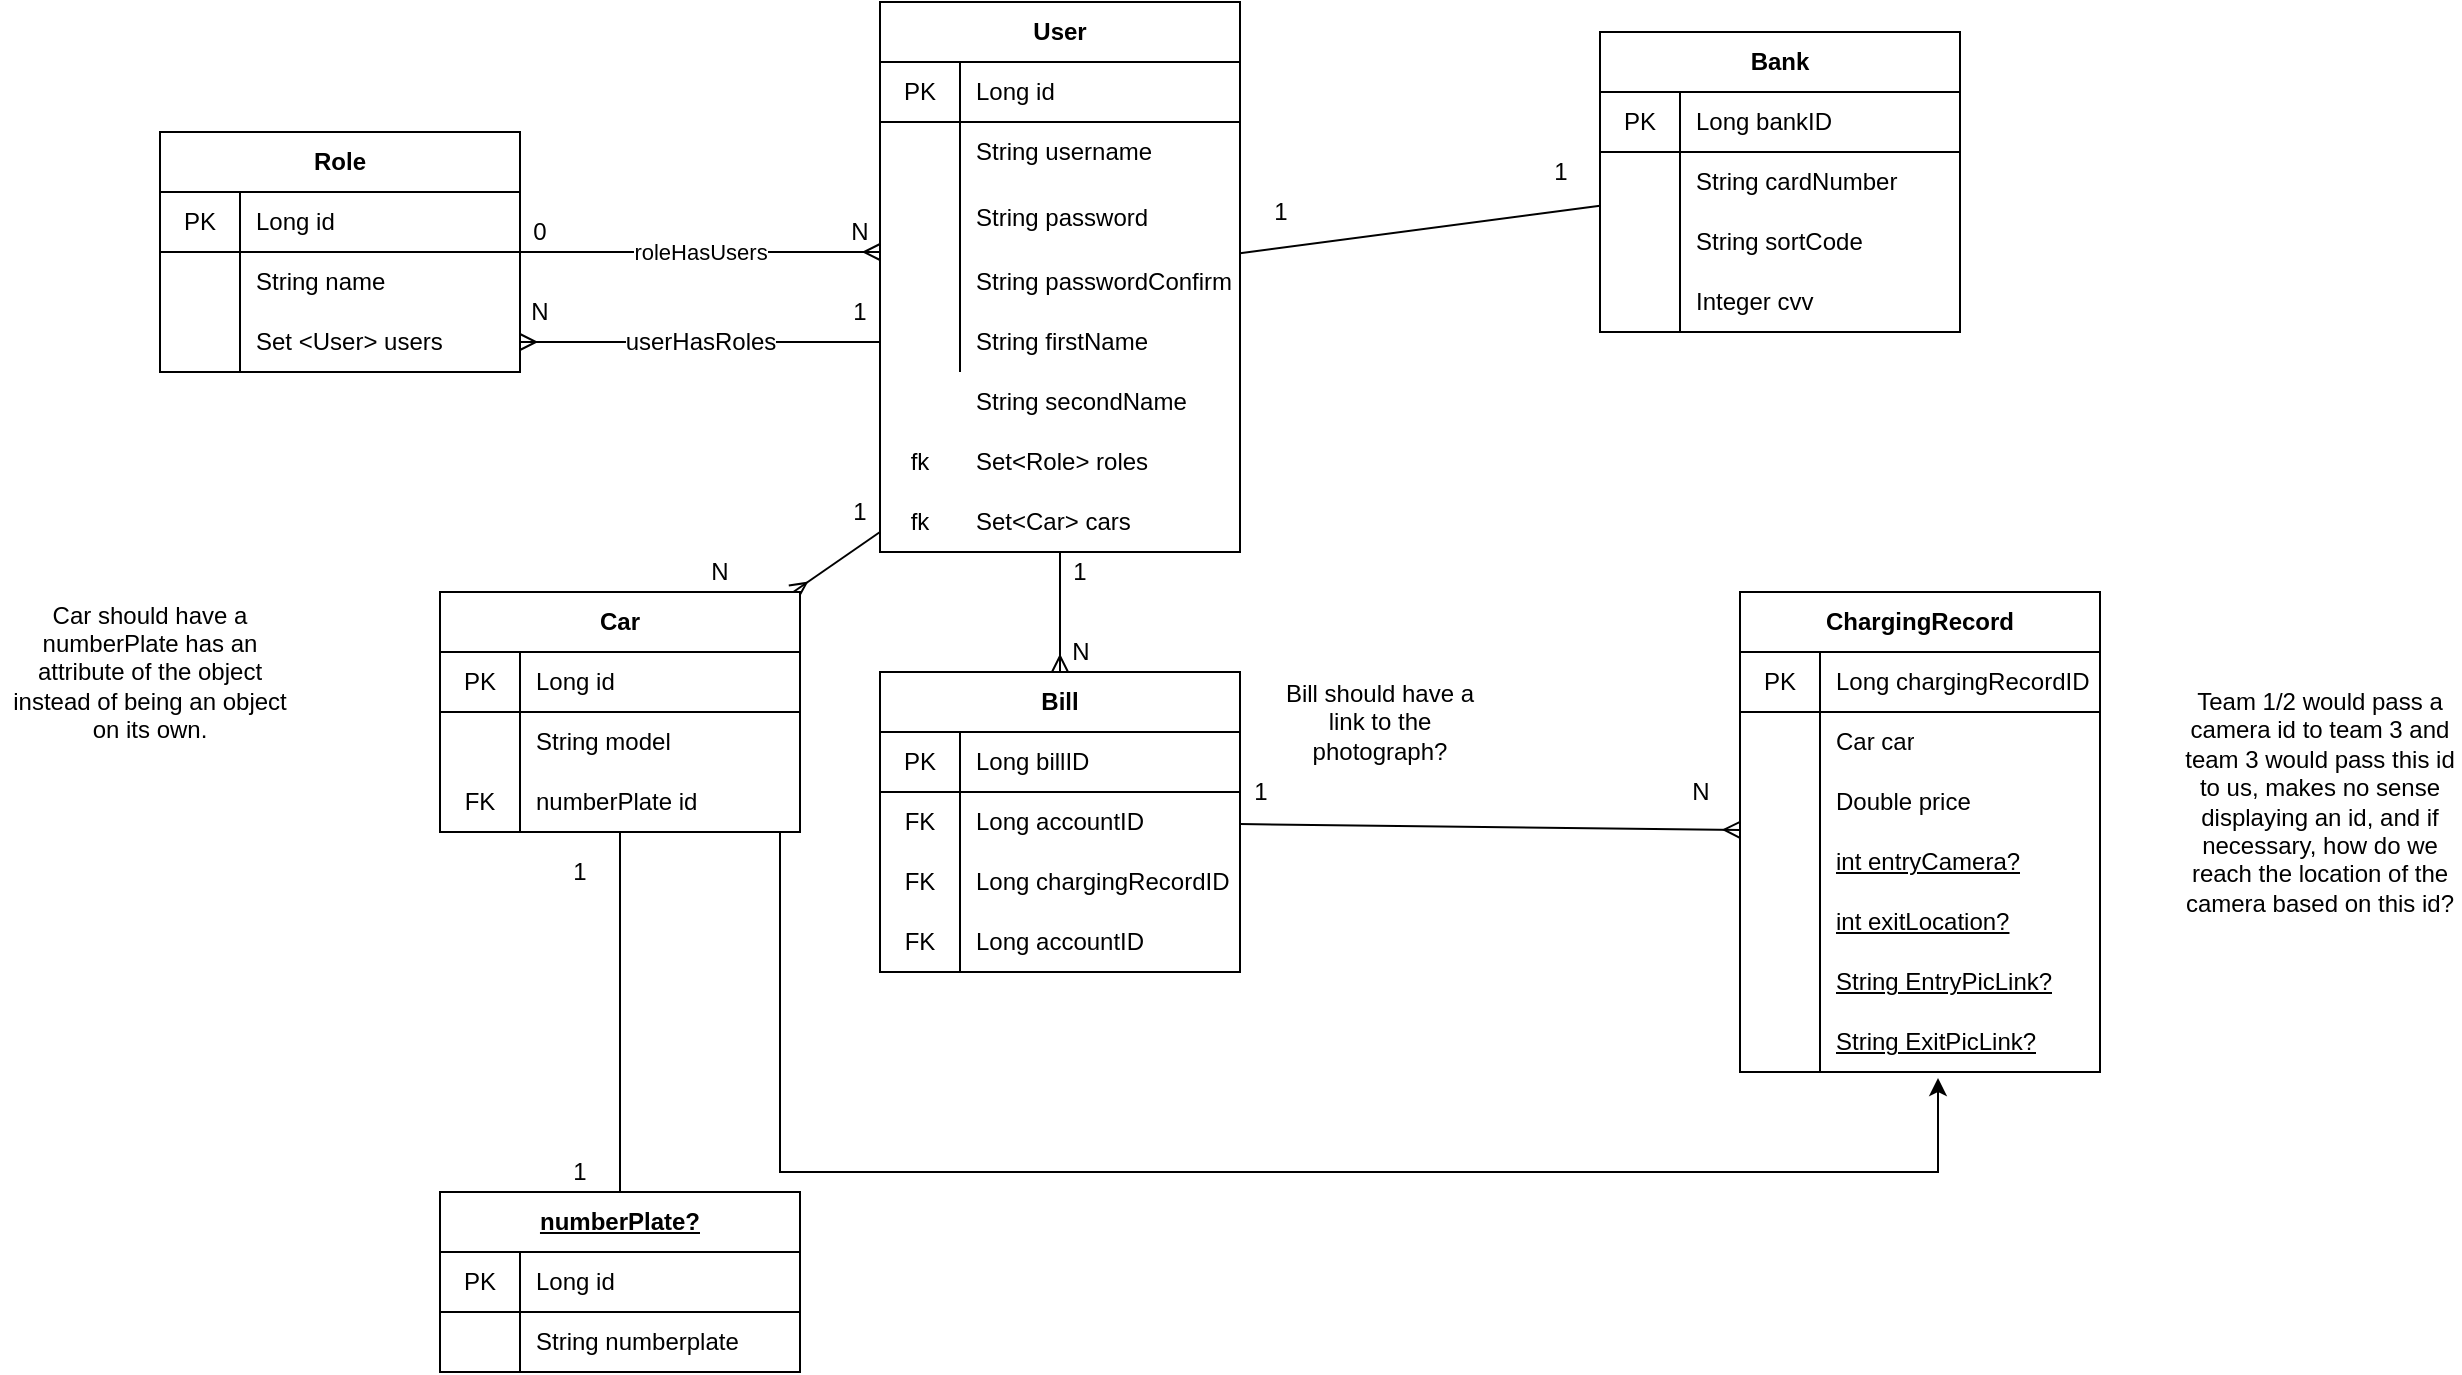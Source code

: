 <mxfile version="13.9.6" type="device"><diagram name="Page-1" id="9f46799a-70d6-7492-0946-bef42562c5a5"><mxGraphModel dx="2762" dy="794" grid="1" gridSize="10" guides="1" tooltips="1" connect="1" arrows="1" fold="1" page="1" pageScale="1" pageWidth="1100" pageHeight="850" background="#ffffff" math="0" shadow="0"><root><mxCell id="0"/><mxCell id="1" parent="0"/><mxCell id="W1NpXFlyGG9XeFbNxhvx-20" value="Bank" style="shape=table;html=1;whiteSpace=wrap;startSize=30;container=1;collapsible=0;childLayout=tableLayout;fixedRows=1;rowLines=0;fontStyle=1;align=center;" parent="1" vertex="1"><mxGeometry x="620" y="250" width="180" height="150" as="geometry"/></mxCell><mxCell id="W1NpXFlyGG9XeFbNxhvx-21" value="" style="shape=partialRectangle;html=1;whiteSpace=wrap;collapsible=0;dropTarget=0;pointerEvents=0;fillColor=none;top=0;left=0;bottom=1;right=0;points=[[0,0.5],[1,0.5]];portConstraint=eastwest;" parent="W1NpXFlyGG9XeFbNxhvx-20" vertex="1"><mxGeometry y="30" width="180" height="30" as="geometry"/></mxCell><mxCell id="W1NpXFlyGG9XeFbNxhvx-22" value="PK" style="shape=partialRectangle;html=1;whiteSpace=wrap;connectable=0;fillColor=none;top=0;left=0;bottom=0;right=0;overflow=hidden;" parent="W1NpXFlyGG9XeFbNxhvx-21" vertex="1"><mxGeometry width="40" height="30" as="geometry"/></mxCell><mxCell id="W1NpXFlyGG9XeFbNxhvx-23" value="Long bankID" style="shape=partialRectangle;html=1;whiteSpace=wrap;connectable=0;fillColor=none;top=0;left=0;bottom=0;right=0;align=left;spacingLeft=6;overflow=hidden;" parent="W1NpXFlyGG9XeFbNxhvx-21" vertex="1"><mxGeometry x="40" width="140" height="30" as="geometry"/></mxCell><mxCell id="W1NpXFlyGG9XeFbNxhvx-24" value="" style="shape=partialRectangle;html=1;whiteSpace=wrap;collapsible=0;dropTarget=0;pointerEvents=0;fillColor=none;top=0;left=0;bottom=0;right=0;points=[[0,0.5],[1,0.5]];portConstraint=eastwest;" parent="W1NpXFlyGG9XeFbNxhvx-20" vertex="1"><mxGeometry y="60" width="180" height="30" as="geometry"/></mxCell><mxCell id="W1NpXFlyGG9XeFbNxhvx-25" value="" style="shape=partialRectangle;html=1;whiteSpace=wrap;connectable=0;fillColor=none;top=0;left=0;bottom=0;right=0;overflow=hidden;" parent="W1NpXFlyGG9XeFbNxhvx-24" vertex="1"><mxGeometry width="40" height="30" as="geometry"/></mxCell><mxCell id="W1NpXFlyGG9XeFbNxhvx-26" value="String cardNumber" style="shape=partialRectangle;html=1;whiteSpace=wrap;connectable=0;fillColor=none;top=0;left=0;bottom=0;right=0;align=left;spacingLeft=6;overflow=hidden;" parent="W1NpXFlyGG9XeFbNxhvx-24" vertex="1"><mxGeometry x="40" width="140" height="30" as="geometry"/></mxCell><mxCell id="W1NpXFlyGG9XeFbNxhvx-27" value="" style="shape=partialRectangle;html=1;whiteSpace=wrap;collapsible=0;dropTarget=0;pointerEvents=0;fillColor=none;top=0;left=0;bottom=0;right=0;points=[[0,0.5],[1,0.5]];portConstraint=eastwest;" parent="W1NpXFlyGG9XeFbNxhvx-20" vertex="1"><mxGeometry y="90" width="180" height="30" as="geometry"/></mxCell><mxCell id="W1NpXFlyGG9XeFbNxhvx-28" value="" style="shape=partialRectangle;html=1;whiteSpace=wrap;connectable=0;fillColor=none;top=0;left=0;bottom=0;right=0;overflow=hidden;" parent="W1NpXFlyGG9XeFbNxhvx-27" vertex="1"><mxGeometry width="40" height="30" as="geometry"/></mxCell><mxCell id="W1NpXFlyGG9XeFbNxhvx-29" value="String sortCode" style="shape=partialRectangle;html=1;whiteSpace=wrap;connectable=0;fillColor=none;top=0;left=0;bottom=0;right=0;align=left;spacingLeft=6;overflow=hidden;" parent="W1NpXFlyGG9XeFbNxhvx-27" vertex="1"><mxGeometry x="40" width="140" height="30" as="geometry"/></mxCell><mxCell id="W1NpXFlyGG9XeFbNxhvx-30" value="" style="shape=partialRectangle;html=1;whiteSpace=wrap;collapsible=0;dropTarget=0;pointerEvents=0;fillColor=none;top=0;left=0;bottom=0;right=0;points=[[0,0.5],[1,0.5]];portConstraint=eastwest;" parent="W1NpXFlyGG9XeFbNxhvx-20" vertex="1"><mxGeometry y="120" width="180" height="30" as="geometry"/></mxCell><mxCell id="W1NpXFlyGG9XeFbNxhvx-31" value="" style="shape=partialRectangle;html=1;whiteSpace=wrap;connectable=0;fillColor=none;top=0;left=0;bottom=0;right=0;overflow=hidden;" parent="W1NpXFlyGG9XeFbNxhvx-30" vertex="1"><mxGeometry width="40" height="30" as="geometry"/></mxCell><mxCell id="W1NpXFlyGG9XeFbNxhvx-32" value="Integer cvv" style="shape=partialRectangle;html=1;whiteSpace=wrap;connectable=0;fillColor=none;top=0;left=0;bottom=0;right=0;align=left;spacingLeft=6;overflow=hidden;" parent="W1NpXFlyGG9XeFbNxhvx-30" vertex="1"><mxGeometry x="40" width="140" height="30" as="geometry"/></mxCell><mxCell id="W1NpXFlyGG9XeFbNxhvx-1" value="User" style="shape=table;html=1;whiteSpace=wrap;startSize=30;container=1;collapsible=0;childLayout=tableLayout;fixedRows=1;rowLines=0;fontStyle=1;align=center;" parent="1" vertex="1"><mxGeometry x="260" y="235" width="180" height="275" as="geometry"/></mxCell><mxCell id="W1NpXFlyGG9XeFbNxhvx-2" value="" style="shape=partialRectangle;html=1;whiteSpace=wrap;collapsible=0;dropTarget=0;pointerEvents=0;fillColor=none;top=0;left=0;bottom=1;right=0;points=[[0,0.5],[1,0.5]];portConstraint=eastwest;" parent="W1NpXFlyGG9XeFbNxhvx-1" vertex="1"><mxGeometry y="30" width="180" height="30" as="geometry"/></mxCell><mxCell id="W1NpXFlyGG9XeFbNxhvx-3" value="PK" style="shape=partialRectangle;html=1;whiteSpace=wrap;connectable=0;fillColor=none;top=0;left=0;bottom=0;right=0;overflow=hidden;" parent="W1NpXFlyGG9XeFbNxhvx-2" vertex="1"><mxGeometry width="40" height="30" as="geometry"/></mxCell><mxCell id="W1NpXFlyGG9XeFbNxhvx-4" value="Long id" style="shape=partialRectangle;html=1;whiteSpace=wrap;connectable=0;fillColor=none;top=0;left=0;bottom=0;right=0;align=left;spacingLeft=6;overflow=hidden;" parent="W1NpXFlyGG9XeFbNxhvx-2" vertex="1"><mxGeometry x="40" width="140" height="30" as="geometry"/></mxCell><mxCell id="W1NpXFlyGG9XeFbNxhvx-5" value="" style="shape=partialRectangle;html=1;whiteSpace=wrap;collapsible=0;dropTarget=0;pointerEvents=0;fillColor=none;top=0;left=0;bottom=0;right=0;points=[[0,0.5],[1,0.5]];portConstraint=eastwest;" parent="W1NpXFlyGG9XeFbNxhvx-1" vertex="1"><mxGeometry y="60" width="180" height="30" as="geometry"/></mxCell><mxCell id="W1NpXFlyGG9XeFbNxhvx-6" value="" style="shape=partialRectangle;html=1;whiteSpace=wrap;connectable=0;fillColor=none;top=0;left=0;bottom=0;right=0;overflow=hidden;" parent="W1NpXFlyGG9XeFbNxhvx-5" vertex="1"><mxGeometry width="40" height="30" as="geometry"/></mxCell><mxCell id="W1NpXFlyGG9XeFbNxhvx-7" value="String username" style="shape=partialRectangle;html=1;whiteSpace=wrap;connectable=0;fillColor=none;top=0;left=0;bottom=0;right=0;align=left;spacingLeft=6;overflow=hidden;" parent="W1NpXFlyGG9XeFbNxhvx-5" vertex="1"><mxGeometry x="40" width="140" height="30" as="geometry"/></mxCell><mxCell id="W1NpXFlyGG9XeFbNxhvx-8" value="" style="shape=partialRectangle;html=1;whiteSpace=wrap;collapsible=0;dropTarget=0;pointerEvents=0;fillColor=none;top=0;left=0;bottom=0;right=0;points=[[0,0.5],[1,0.5]];portConstraint=eastwest;" parent="W1NpXFlyGG9XeFbNxhvx-1" vertex="1"><mxGeometry y="90" width="180" height="35" as="geometry"/></mxCell><mxCell id="W1NpXFlyGG9XeFbNxhvx-9" value="" style="shape=partialRectangle;html=1;whiteSpace=wrap;connectable=0;fillColor=none;top=0;left=0;bottom=0;right=0;overflow=hidden;" parent="W1NpXFlyGG9XeFbNxhvx-8" vertex="1"><mxGeometry width="40" height="35" as="geometry"/></mxCell><mxCell id="W1NpXFlyGG9XeFbNxhvx-10" value="String password" style="shape=partialRectangle;html=1;whiteSpace=wrap;connectable=0;fillColor=none;top=0;left=0;bottom=0;right=0;align=left;spacingLeft=6;overflow=hidden;" parent="W1NpXFlyGG9XeFbNxhvx-8" vertex="1"><mxGeometry x="40" width="140" height="35" as="geometry"/></mxCell><mxCell id="W1NpXFlyGG9XeFbNxhvx-14" value="" style="shape=partialRectangle;html=1;whiteSpace=wrap;collapsible=0;dropTarget=0;pointerEvents=0;fillColor=none;top=0;left=0;bottom=0;right=0;points=[[0,0.5],[1,0.5]];portConstraint=eastwest;" parent="W1NpXFlyGG9XeFbNxhvx-1" vertex="1"><mxGeometry y="125" width="180" height="30" as="geometry"/></mxCell><mxCell id="W1NpXFlyGG9XeFbNxhvx-15" value="" style="shape=partialRectangle;html=1;whiteSpace=wrap;connectable=0;fillColor=none;top=0;left=0;bottom=0;right=0;overflow=hidden;" parent="W1NpXFlyGG9XeFbNxhvx-14" vertex="1"><mxGeometry width="40" height="30" as="geometry"/></mxCell><mxCell id="W1NpXFlyGG9XeFbNxhvx-16" value="String passwordConfirm" style="shape=partialRectangle;html=1;whiteSpace=wrap;connectable=0;fillColor=none;top=0;left=0;bottom=0;right=0;align=left;spacingLeft=6;overflow=hidden;" parent="W1NpXFlyGG9XeFbNxhvx-14" vertex="1"><mxGeometry x="40" width="140" height="30" as="geometry"/></mxCell><mxCell id="W1NpXFlyGG9XeFbNxhvx-17" value="" style="shape=partialRectangle;html=1;whiteSpace=wrap;collapsible=0;dropTarget=0;pointerEvents=0;fillColor=none;top=0;left=0;bottom=0;right=0;points=[[0,0.5],[1,0.5]];portConstraint=eastwest;" parent="W1NpXFlyGG9XeFbNxhvx-1" vertex="1"><mxGeometry y="155" width="180" height="30" as="geometry"/></mxCell><mxCell id="W1NpXFlyGG9XeFbNxhvx-18" value="" style="shape=partialRectangle;html=1;whiteSpace=wrap;connectable=0;fillColor=none;top=0;left=0;bottom=0;right=0;overflow=hidden;" parent="W1NpXFlyGG9XeFbNxhvx-17" vertex="1"><mxGeometry width="40" height="30" as="geometry"/></mxCell><mxCell id="W1NpXFlyGG9XeFbNxhvx-19" value="String firstName" style="shape=partialRectangle;html=1;whiteSpace=wrap;connectable=0;fillColor=none;top=0;left=0;bottom=0;right=0;align=left;spacingLeft=6;overflow=hidden;" parent="W1NpXFlyGG9XeFbNxhvx-17" vertex="1"><mxGeometry x="40" width="140" height="30" as="geometry"/></mxCell><mxCell id="W1NpXFlyGG9XeFbNxhvx-40" value="1" style="text;html=1;align=center;verticalAlign=middle;resizable=0;points=[];autosize=1;" parent="1" vertex="1"><mxGeometry x="590" y="310" width="20" height="20" as="geometry"/></mxCell><mxCell id="W1NpXFlyGG9XeFbNxhvx-41" value="1" style="text;html=1;align=center;verticalAlign=middle;resizable=0;points=[];autosize=1;" parent="1" vertex="1"><mxGeometry x="450" y="330" width="20" height="20" as="geometry"/></mxCell><mxCell id="W1NpXFlyGG9XeFbNxhvx-42" value="Bill" style="shape=table;html=1;whiteSpace=wrap;startSize=30;container=1;collapsible=0;childLayout=tableLayout;fixedRows=1;rowLines=0;fontStyle=1;align=center;" parent="1" vertex="1"><mxGeometry x="260" y="570" width="180" height="150" as="geometry"/></mxCell><mxCell id="W1NpXFlyGG9XeFbNxhvx-43" value="" style="shape=partialRectangle;html=1;whiteSpace=wrap;collapsible=0;dropTarget=0;pointerEvents=0;fillColor=none;top=0;left=0;bottom=1;right=0;points=[[0,0.5],[1,0.5]];portConstraint=eastwest;" parent="W1NpXFlyGG9XeFbNxhvx-42" vertex="1"><mxGeometry y="30" width="180" height="30" as="geometry"/></mxCell><mxCell id="W1NpXFlyGG9XeFbNxhvx-44" value="PK" style="shape=partialRectangle;html=1;whiteSpace=wrap;connectable=0;fillColor=none;top=0;left=0;bottom=0;right=0;overflow=hidden;" parent="W1NpXFlyGG9XeFbNxhvx-43" vertex="1"><mxGeometry width="40" height="30" as="geometry"/></mxCell><mxCell id="W1NpXFlyGG9XeFbNxhvx-45" value="Long billID" style="shape=partialRectangle;html=1;whiteSpace=wrap;connectable=0;fillColor=none;top=0;left=0;bottom=0;right=0;align=left;spacingLeft=6;overflow=hidden;" parent="W1NpXFlyGG9XeFbNxhvx-43" vertex="1"><mxGeometry x="40" width="140" height="30" as="geometry"/></mxCell><mxCell id="W1NpXFlyGG9XeFbNxhvx-46" value="" style="shape=partialRectangle;html=1;whiteSpace=wrap;collapsible=0;dropTarget=0;pointerEvents=0;fillColor=none;top=0;left=0;bottom=0;right=0;points=[[0,0.5],[1,0.5]];portConstraint=eastwest;" parent="W1NpXFlyGG9XeFbNxhvx-42" vertex="1"><mxGeometry y="60" width="180" height="30" as="geometry"/></mxCell><mxCell id="W1NpXFlyGG9XeFbNxhvx-47" value="FK" style="shape=partialRectangle;html=1;whiteSpace=wrap;connectable=0;fillColor=none;top=0;left=0;bottom=0;right=0;overflow=hidden;" parent="W1NpXFlyGG9XeFbNxhvx-46" vertex="1"><mxGeometry width="40" height="30" as="geometry"/></mxCell><mxCell id="W1NpXFlyGG9XeFbNxhvx-48" value="Long accountID" style="shape=partialRectangle;html=1;whiteSpace=wrap;connectable=0;fillColor=none;top=0;left=0;bottom=0;right=0;align=left;spacingLeft=6;overflow=hidden;" parent="W1NpXFlyGG9XeFbNxhvx-46" vertex="1"><mxGeometry x="40" width="140" height="30" as="geometry"/></mxCell><mxCell id="W1NpXFlyGG9XeFbNxhvx-49" value="" style="shape=partialRectangle;html=1;whiteSpace=wrap;collapsible=0;dropTarget=0;pointerEvents=0;fillColor=none;top=0;left=0;bottom=0;right=0;points=[[0,0.5],[1,0.5]];portConstraint=eastwest;" parent="W1NpXFlyGG9XeFbNxhvx-42" vertex="1"><mxGeometry y="90" width="180" height="30" as="geometry"/></mxCell><mxCell id="W1NpXFlyGG9XeFbNxhvx-50" value="FK" style="shape=partialRectangle;html=1;whiteSpace=wrap;connectable=0;fillColor=none;top=0;left=0;bottom=0;right=0;overflow=hidden;" parent="W1NpXFlyGG9XeFbNxhvx-49" vertex="1"><mxGeometry width="40" height="30" as="geometry"/></mxCell><mxCell id="W1NpXFlyGG9XeFbNxhvx-51" value="Long chargingRecordID" style="shape=partialRectangle;html=1;whiteSpace=wrap;connectable=0;fillColor=none;top=0;left=0;bottom=0;right=0;align=left;spacingLeft=6;overflow=hidden;" parent="W1NpXFlyGG9XeFbNxhvx-49" vertex="1"><mxGeometry x="40" width="140" height="30" as="geometry"/></mxCell><mxCell id="ZaEyBdnU-GbfJ3aeeZCU-9" value="" style="shape=partialRectangle;html=1;whiteSpace=wrap;collapsible=0;dropTarget=0;pointerEvents=0;fillColor=none;top=0;left=0;bottom=0;right=0;points=[[0,0.5],[1,0.5]];portConstraint=eastwest;" vertex="1" parent="W1NpXFlyGG9XeFbNxhvx-42"><mxGeometry y="120" width="180" height="30" as="geometry"/></mxCell><mxCell id="ZaEyBdnU-GbfJ3aeeZCU-10" value="FK" style="shape=partialRectangle;html=1;whiteSpace=wrap;connectable=0;fillColor=none;top=0;left=0;bottom=0;right=0;overflow=hidden;" vertex="1" parent="ZaEyBdnU-GbfJ3aeeZCU-9"><mxGeometry width="40" height="30" as="geometry"/></mxCell><mxCell id="ZaEyBdnU-GbfJ3aeeZCU-11" value="Long accountID" style="shape=partialRectangle;html=1;whiteSpace=wrap;connectable=0;fillColor=none;top=0;left=0;bottom=0;right=0;align=left;spacingLeft=6;overflow=hidden;" vertex="1" parent="ZaEyBdnU-GbfJ3aeeZCU-9"><mxGeometry x="40" width="140" height="30" as="geometry"/></mxCell><mxCell id="W1NpXFlyGG9XeFbNxhvx-60" value="N" style="text;html=1;align=center;verticalAlign=middle;resizable=0;points=[];autosize=1;" parent="1" vertex="1"><mxGeometry x="350" y="550" width="20" height="20" as="geometry"/></mxCell><mxCell id="W1NpXFlyGG9XeFbNxhvx-61" value="" style="fontSize=12;html=1;endArrow=ERmany;" parent="1" source="W1NpXFlyGG9XeFbNxhvx-1" target="W1NpXFlyGG9XeFbNxhvx-42" edge="1"><mxGeometry width="100" height="100" relative="1" as="geometry"><mxPoint x="230" y="480" as="sourcePoint"/><mxPoint x="290" y="480" as="targetPoint"/></mxGeometry></mxCell><mxCell id="W1NpXFlyGG9XeFbNxhvx-62" value="" style="endArrow=none;html=1;" parent="1" source="W1NpXFlyGG9XeFbNxhvx-1" target="W1NpXFlyGG9XeFbNxhvx-20" edge="1"><mxGeometry width="50" height="50" relative="1" as="geometry"><mxPoint x="510" y="420" as="sourcePoint"/><mxPoint x="560" y="370" as="targetPoint"/></mxGeometry></mxCell><mxCell id="W1NpXFlyGG9XeFbNxhvx-79" value="" style="fontSize=12;html=1;endArrow=ERmany;" parent="1" source="W1NpXFlyGG9XeFbNxhvx-42" target="W1NpXFlyGG9XeFbNxhvx-63" edge="1"><mxGeometry width="100" height="100" relative="1" as="geometry"><mxPoint x="560" y="530" as="sourcePoint"/><mxPoint x="560" y="685" as="targetPoint"/></mxGeometry></mxCell><mxCell id="W1NpXFlyGG9XeFbNxhvx-80" value="N" style="text;html=1;align=center;verticalAlign=middle;resizable=0;points=[];autosize=1;" parent="1" vertex="1"><mxGeometry x="660" y="620" width="20" height="20" as="geometry"/></mxCell><mxCell id="W1NpXFlyGG9XeFbNxhvx-81" value="1" style="text;html=1;align=center;verticalAlign=middle;resizable=0;points=[];autosize=1;" parent="1" vertex="1"><mxGeometry x="440" y="620" width="20" height="20" as="geometry"/></mxCell><mxCell id="W1NpXFlyGG9XeFbNxhvx-63" value="ChargingRecord" style="shape=table;html=1;whiteSpace=wrap;startSize=30;container=1;collapsible=0;childLayout=tableLayout;fixedRows=1;rowLines=0;fontStyle=1;align=center;" parent="1" vertex="1"><mxGeometry x="690" y="530" width="180" height="240" as="geometry"/></mxCell><mxCell id="W1NpXFlyGG9XeFbNxhvx-64" value="" style="shape=partialRectangle;html=1;whiteSpace=wrap;collapsible=0;dropTarget=0;pointerEvents=0;fillColor=none;top=0;left=0;bottom=1;right=0;points=[[0,0.5],[1,0.5]];portConstraint=eastwest;" parent="W1NpXFlyGG9XeFbNxhvx-63" vertex="1"><mxGeometry y="30" width="180" height="30" as="geometry"/></mxCell><mxCell id="W1NpXFlyGG9XeFbNxhvx-65" value="PK" style="shape=partialRectangle;html=1;whiteSpace=wrap;connectable=0;fillColor=none;top=0;left=0;bottom=0;right=0;overflow=hidden;" parent="W1NpXFlyGG9XeFbNxhvx-64" vertex="1"><mxGeometry width="40" height="30" as="geometry"/></mxCell><mxCell id="W1NpXFlyGG9XeFbNxhvx-66" value="Long chargingRecordID" style="shape=partialRectangle;html=1;whiteSpace=wrap;connectable=0;fillColor=none;top=0;left=0;bottom=0;right=0;align=left;spacingLeft=6;overflow=hidden;" parent="W1NpXFlyGG9XeFbNxhvx-64" vertex="1"><mxGeometry x="40" width="140" height="30" as="geometry"/></mxCell><mxCell id="W1NpXFlyGG9XeFbNxhvx-67" value="" style="shape=partialRectangle;html=1;whiteSpace=wrap;collapsible=0;dropTarget=0;pointerEvents=0;fillColor=none;top=0;left=0;bottom=0;right=0;points=[[0,0.5],[1,0.5]];portConstraint=eastwest;" parent="W1NpXFlyGG9XeFbNxhvx-63" vertex="1"><mxGeometry y="60" width="180" height="30" as="geometry"/></mxCell><mxCell id="W1NpXFlyGG9XeFbNxhvx-68" value="" style="shape=partialRectangle;html=1;whiteSpace=wrap;connectable=0;fillColor=none;top=0;left=0;bottom=0;right=0;overflow=hidden;" parent="W1NpXFlyGG9XeFbNxhvx-67" vertex="1"><mxGeometry width="40" height="30" as="geometry"/></mxCell><mxCell id="W1NpXFlyGG9XeFbNxhvx-69" value="Car car" style="shape=partialRectangle;html=1;whiteSpace=wrap;connectable=0;fillColor=none;top=0;left=0;bottom=0;right=0;align=left;spacingLeft=6;overflow=hidden;" parent="W1NpXFlyGG9XeFbNxhvx-67" vertex="1"><mxGeometry x="40" width="140" height="30" as="geometry"/></mxCell><mxCell id="W1NpXFlyGG9XeFbNxhvx-76" value="" style="shape=partialRectangle;html=1;whiteSpace=wrap;collapsible=0;dropTarget=0;pointerEvents=0;fillColor=none;top=0;left=0;bottom=0;right=0;points=[[0,0.5],[1,0.5]];portConstraint=eastwest;" parent="W1NpXFlyGG9XeFbNxhvx-63" vertex="1"><mxGeometry y="90" width="180" height="30" as="geometry"/></mxCell><mxCell id="W1NpXFlyGG9XeFbNxhvx-77" value="" style="shape=partialRectangle;html=1;whiteSpace=wrap;connectable=0;fillColor=none;top=0;left=0;bottom=0;right=0;overflow=hidden;" parent="W1NpXFlyGG9XeFbNxhvx-76" vertex="1"><mxGeometry width="40" height="30" as="geometry"/></mxCell><mxCell id="W1NpXFlyGG9XeFbNxhvx-78" value="Double price" style="shape=partialRectangle;html=1;whiteSpace=wrap;connectable=0;fillColor=none;top=0;left=0;bottom=0;right=0;align=left;spacingLeft=6;overflow=hidden;" parent="W1NpXFlyGG9XeFbNxhvx-76" vertex="1"><mxGeometry x="40" width="140" height="30" as="geometry"/></mxCell><mxCell id="W1NpXFlyGG9XeFbNxhvx-70" value="" style="shape=partialRectangle;html=1;whiteSpace=wrap;collapsible=0;dropTarget=0;pointerEvents=0;fillColor=none;top=0;left=0;bottom=0;right=0;points=[[0,0.5],[1,0.5]];portConstraint=eastwest;" parent="W1NpXFlyGG9XeFbNxhvx-63" vertex="1"><mxGeometry y="120" width="180" height="30" as="geometry"/></mxCell><mxCell id="W1NpXFlyGG9XeFbNxhvx-71" value="" style="shape=partialRectangle;html=1;whiteSpace=wrap;connectable=0;fillColor=none;top=0;left=0;bottom=0;right=0;overflow=hidden;" parent="W1NpXFlyGG9XeFbNxhvx-70" vertex="1"><mxGeometry width="40" height="30" as="geometry"/></mxCell><mxCell id="W1NpXFlyGG9XeFbNxhvx-72" value="&lt;u&gt;int entryCamera?&lt;/u&gt;" style="shape=partialRectangle;html=1;whiteSpace=wrap;connectable=0;fillColor=none;top=0;left=0;bottom=0;right=0;align=left;spacingLeft=6;overflow=hidden;" parent="W1NpXFlyGG9XeFbNxhvx-70" vertex="1"><mxGeometry x="40" width="140" height="30" as="geometry"/></mxCell><mxCell id="W1NpXFlyGG9XeFbNxhvx-73" value="" style="shape=partialRectangle;html=1;whiteSpace=wrap;collapsible=0;dropTarget=0;pointerEvents=0;fillColor=none;top=0;left=0;bottom=0;right=0;points=[[0,0.5],[1,0.5]];portConstraint=eastwest;" parent="W1NpXFlyGG9XeFbNxhvx-63" vertex="1"><mxGeometry y="150" width="180" height="30" as="geometry"/></mxCell><mxCell id="W1NpXFlyGG9XeFbNxhvx-74" value="" style="shape=partialRectangle;html=1;whiteSpace=wrap;connectable=0;fillColor=none;top=0;left=0;bottom=0;right=0;overflow=hidden;" parent="W1NpXFlyGG9XeFbNxhvx-73" vertex="1"><mxGeometry width="40" height="30" as="geometry"/></mxCell><mxCell id="W1NpXFlyGG9XeFbNxhvx-75" value="&lt;u&gt;int exitLocation?&lt;/u&gt;" style="shape=partialRectangle;html=1;whiteSpace=wrap;connectable=0;fillColor=none;top=0;left=0;bottom=0;right=0;align=left;spacingLeft=6;overflow=hidden;" parent="W1NpXFlyGG9XeFbNxhvx-73" vertex="1"><mxGeometry x="40" width="140" height="30" as="geometry"/></mxCell><mxCell id="ZaEyBdnU-GbfJ3aeeZCU-30" value="" style="shape=partialRectangle;html=1;whiteSpace=wrap;collapsible=0;dropTarget=0;pointerEvents=0;fillColor=none;top=0;left=0;bottom=0;right=0;points=[[0,0.5],[1,0.5]];portConstraint=eastwest;" vertex="1" parent="W1NpXFlyGG9XeFbNxhvx-63"><mxGeometry y="180" width="180" height="30" as="geometry"/></mxCell><mxCell id="ZaEyBdnU-GbfJ3aeeZCU-31" value="" style="shape=partialRectangle;html=1;whiteSpace=wrap;connectable=0;fillColor=none;top=0;left=0;bottom=0;right=0;overflow=hidden;" vertex="1" parent="ZaEyBdnU-GbfJ3aeeZCU-30"><mxGeometry width="40" height="30" as="geometry"/></mxCell><mxCell id="ZaEyBdnU-GbfJ3aeeZCU-32" value="&lt;u&gt;String EntryPicLink?&lt;/u&gt;" style="shape=partialRectangle;html=1;whiteSpace=wrap;connectable=0;fillColor=none;top=0;left=0;bottom=0;right=0;align=left;spacingLeft=6;overflow=hidden;" vertex="1" parent="ZaEyBdnU-GbfJ3aeeZCU-30"><mxGeometry x="40" width="140" height="30" as="geometry"/></mxCell><mxCell id="ZaEyBdnU-GbfJ3aeeZCU-33" value="" style="shape=partialRectangle;html=1;whiteSpace=wrap;collapsible=0;dropTarget=0;pointerEvents=0;fillColor=none;top=0;left=0;bottom=0;right=0;points=[[0,0.5],[1,0.5]];portConstraint=eastwest;" vertex="1" parent="W1NpXFlyGG9XeFbNxhvx-63"><mxGeometry y="210" width="180" height="30" as="geometry"/></mxCell><mxCell id="ZaEyBdnU-GbfJ3aeeZCU-34" value="" style="shape=partialRectangle;html=1;whiteSpace=wrap;connectable=0;fillColor=none;top=0;left=0;bottom=0;right=0;overflow=hidden;" vertex="1" parent="ZaEyBdnU-GbfJ3aeeZCU-33"><mxGeometry width="40" height="30" as="geometry"/></mxCell><mxCell id="ZaEyBdnU-GbfJ3aeeZCU-35" value="&lt;u&gt;String ExitPicLink?&lt;/u&gt;" style="shape=partialRectangle;html=1;whiteSpace=wrap;connectable=0;fillColor=none;top=0;left=0;bottom=0;right=0;align=left;spacingLeft=6;overflow=hidden;" vertex="1" parent="ZaEyBdnU-GbfJ3aeeZCU-33"><mxGeometry x="40" width="140" height="30" as="geometry"/></mxCell><mxCell id="ttEvT21VYFEnxVB0dkPc-1" value="" style="shape=partialRectangle;html=1;whiteSpace=wrap;collapsible=0;dropTarget=0;pointerEvents=0;fillColor=none;top=0;left=0;bottom=0;right=0;points=[[0,0.5],[1,0.5]];portConstraint=eastwest;" parent="1" vertex="1"><mxGeometry x="260" y="420" width="180" height="30" as="geometry"/></mxCell><mxCell id="ttEvT21VYFEnxVB0dkPc-3" value="String secondName" style="shape=partialRectangle;html=1;whiteSpace=wrap;connectable=0;fillColor=none;top=0;left=0;bottom=0;right=0;align=left;spacingLeft=6;overflow=hidden;" parent="ttEvT21VYFEnxVB0dkPc-1" vertex="1"><mxGeometry x="40" width="140" height="30" as="geometry"/></mxCell><mxCell id="ttEvT21VYFEnxVB0dkPc-4" value="Set&amp;lt;Role&amp;gt; roles" style="shape=partialRectangle;html=1;whiteSpace=wrap;connectable=0;fillColor=none;top=0;left=0;bottom=0;right=0;align=left;spacingLeft=6;overflow=hidden;" parent="1" vertex="1"><mxGeometry x="300" y="450" width="140" height="30" as="geometry"/></mxCell><mxCell id="ttEvT21VYFEnxVB0dkPc-18" value="roleHasUsers" style="rounded=0;orthogonalLoop=1;jettySize=auto;html=1;endArrow=none;endFill=0;startArrow=ERmany;startFill=0;exitX=0.75;exitY=1;exitDx=0;exitDy=0;" parent="1" source="ttEvT21VYFEnxVB0dkPc-25" target="ttEvT21VYFEnxVB0dkPc-5" edge="1"><mxGeometry relative="1" as="geometry"/></mxCell><mxCell id="ttEvT21VYFEnxVB0dkPc-5" value="Role" style="shape=table;html=1;whiteSpace=wrap;startSize=30;container=1;collapsible=0;childLayout=tableLayout;fixedRows=1;rowLines=0;fontStyle=1;align=center;" parent="1" vertex="1"><mxGeometry x="-100" y="300" width="180" height="120" as="geometry"/></mxCell><mxCell id="ttEvT21VYFEnxVB0dkPc-6" value="" style="shape=partialRectangle;html=1;whiteSpace=wrap;collapsible=0;dropTarget=0;pointerEvents=0;fillColor=none;top=0;left=0;bottom=1;right=0;points=[[0,0.5],[1,0.5]];portConstraint=eastwest;" parent="ttEvT21VYFEnxVB0dkPc-5" vertex="1"><mxGeometry y="30" width="180" height="30" as="geometry"/></mxCell><mxCell id="ttEvT21VYFEnxVB0dkPc-7" value="PK" style="shape=partialRectangle;html=1;whiteSpace=wrap;connectable=0;fillColor=none;top=0;left=0;bottom=0;right=0;overflow=hidden;" parent="ttEvT21VYFEnxVB0dkPc-6" vertex="1"><mxGeometry width="40" height="30" as="geometry"/></mxCell><mxCell id="ttEvT21VYFEnxVB0dkPc-8" value="Long id" style="shape=partialRectangle;html=1;whiteSpace=wrap;connectable=0;fillColor=none;top=0;left=0;bottom=0;right=0;align=left;spacingLeft=6;overflow=hidden;" parent="ttEvT21VYFEnxVB0dkPc-6" vertex="1"><mxGeometry x="40" width="140" height="30" as="geometry"/></mxCell><mxCell id="ttEvT21VYFEnxVB0dkPc-9" value="" style="shape=partialRectangle;html=1;whiteSpace=wrap;collapsible=0;dropTarget=0;pointerEvents=0;fillColor=none;top=0;left=0;bottom=0;right=0;points=[[0,0.5],[1,0.5]];portConstraint=eastwest;" parent="ttEvT21VYFEnxVB0dkPc-5" vertex="1"><mxGeometry y="60" width="180" height="30" as="geometry"/></mxCell><mxCell id="ttEvT21VYFEnxVB0dkPc-10" value="" style="shape=partialRectangle;html=1;whiteSpace=wrap;connectable=0;fillColor=none;top=0;left=0;bottom=0;right=0;overflow=hidden;" parent="ttEvT21VYFEnxVB0dkPc-9" vertex="1"><mxGeometry width="40" height="30" as="geometry"/></mxCell><mxCell id="ttEvT21VYFEnxVB0dkPc-11" value="String name" style="shape=partialRectangle;html=1;whiteSpace=wrap;connectable=0;fillColor=none;top=0;left=0;bottom=0;right=0;align=left;spacingLeft=6;overflow=hidden;" parent="ttEvT21VYFEnxVB0dkPc-9" vertex="1"><mxGeometry x="40" width="140" height="30" as="geometry"/></mxCell><mxCell id="ttEvT21VYFEnxVB0dkPc-12" value="" style="shape=partialRectangle;html=1;whiteSpace=wrap;collapsible=0;dropTarget=0;pointerEvents=0;fillColor=none;top=0;left=0;bottom=0;right=0;points=[[0,0.5],[1,0.5]];portConstraint=eastwest;" parent="ttEvT21VYFEnxVB0dkPc-5" vertex="1"><mxGeometry y="90" width="180" height="30" as="geometry"/></mxCell><mxCell id="ttEvT21VYFEnxVB0dkPc-13" value="" style="shape=partialRectangle;html=1;whiteSpace=wrap;connectable=0;fillColor=none;top=0;left=0;bottom=0;right=0;overflow=hidden;" parent="ttEvT21VYFEnxVB0dkPc-12" vertex="1"><mxGeometry width="40" height="30" as="geometry"/></mxCell><mxCell id="ttEvT21VYFEnxVB0dkPc-14" value="Set &amp;lt;User&amp;gt; users" style="shape=partialRectangle;html=1;whiteSpace=wrap;connectable=0;fillColor=none;top=0;left=0;bottom=0;right=0;align=left;spacingLeft=6;overflow=hidden;" parent="ttEvT21VYFEnxVB0dkPc-12" vertex="1"><mxGeometry x="40" width="140" height="30" as="geometry"/></mxCell><mxCell id="ttEvT21VYFEnxVB0dkPc-21" value="1&lt;span style=&quot;color: rgba(0 , 0 , 0 , 0) ; font-family: monospace ; font-size: 0px&quot;&gt;%3CmxGraphModel%3E%3Croot%3E%3CmxCell%20id%3D%220%22%2F%3E%3CmxCell%20id%3D%221%22%20parent%3D%220%22%2F%3E%3CmxCell%20id%3D%222%22%20value%3D%220%22%20style%3D%22text%3Bhtml%3D1%3BstrokeColor%3Dnone%3BfillColor%3Dnone%3Balign%3Dcenter%3BverticalAlign%3Dmiddle%3BwhiteSpace%3Dwrap%3Brounded%3D0%3B%22%20vertex%3D%221%22%20parent%3D%221%22%3E%3CmxGeometry%20x%3D%22230%22%20y%3D%22370%22%20width%3D%2240%22%20height%3D%2220%22%20as%3D%22geometry%22%2F%3E%3C%2FmxCell%3E%3C%2Froot%3E%3C%2FmxGraphModel%3E&lt;/span&gt;" style="text;html=1;strokeColor=none;fillColor=none;align=center;verticalAlign=middle;whiteSpace=wrap;rounded=0;" parent="1" vertex="1"><mxGeometry x="230" y="380" width="40" height="20" as="geometry"/></mxCell><mxCell id="ttEvT21VYFEnxVB0dkPc-22" value="N" style="text;html=1;strokeColor=none;fillColor=none;align=center;verticalAlign=middle;whiteSpace=wrap;rounded=0;" parent="1" vertex="1"><mxGeometry x="70" y="380" width="40" height="20" as="geometry"/></mxCell><mxCell id="ttEvT21VYFEnxVB0dkPc-23" value="userHasRoles" style="fontSize=12;html=1;endArrow=ERmany;exitX=0;exitY=0.5;exitDx=0;exitDy=0;entryX=1;entryY=0.5;entryDx=0;entryDy=0;" parent="1" source="W1NpXFlyGG9XeFbNxhvx-17" target="ttEvT21VYFEnxVB0dkPc-12" edge="1"><mxGeometry width="100" height="100" relative="1" as="geometry"><mxPoint x="170" y="510" as="sourcePoint"/><mxPoint x="420" y="510" as="targetPoint"/></mxGeometry></mxCell><mxCell id="ttEvT21VYFEnxVB0dkPc-25" value="N" style="text;html=1;strokeColor=none;fillColor=none;align=center;verticalAlign=middle;whiteSpace=wrap;rounded=0;" parent="1" vertex="1"><mxGeometry x="230" y="340" width="40" height="20" as="geometry"/></mxCell><mxCell id="ttEvT21VYFEnxVB0dkPc-26" value="0" style="text;html=1;strokeColor=none;fillColor=none;align=center;verticalAlign=middle;whiteSpace=wrap;rounded=0;" parent="1" vertex="1"><mxGeometry x="70" y="340" width="40" height="20" as="geometry"/></mxCell><mxCell id="ttEvT21VYFEnxVB0dkPc-50" value="Set&amp;lt;Car&amp;gt; cars" style="shape=partialRectangle;html=1;whiteSpace=wrap;connectable=0;fillColor=none;top=0;left=0;bottom=0;right=0;align=left;spacingLeft=6;overflow=hidden;" parent="1" vertex="1"><mxGeometry x="300" y="480" width="140" height="30" as="geometry"/></mxCell><mxCell id="ttEvT21VYFEnxVB0dkPc-51" value="fk" style="shape=partialRectangle;html=1;whiteSpace=wrap;connectable=0;fillColor=none;top=0;left=0;bottom=0;right=0;overflow=hidden;" parent="1" vertex="1"><mxGeometry x="260" y="450" width="40" height="30" as="geometry"/></mxCell><mxCell id="ttEvT21VYFEnxVB0dkPc-52" value="fk" style="shape=partialRectangle;html=1;whiteSpace=wrap;connectable=0;fillColor=none;top=0;left=0;bottom=0;right=0;overflow=hidden;" parent="1" vertex="1"><mxGeometry x="260" y="480" width="40" height="30" as="geometry"/></mxCell><mxCell id="ttEvT21VYFEnxVB0dkPc-54" style="edgeStyle=none;rounded=0;orthogonalLoop=1;jettySize=auto;html=1;entryX=0.5;entryY=0;entryDx=0;entryDy=0;startArrow=ERmany;startFill=0;endArrow=none;endFill=0;" parent="1" source="ttEvT21VYFEnxVB0dkPc-27" edge="1"><mxGeometry relative="1" as="geometry"><mxPoint x="260" y="500" as="targetPoint"/></mxGeometry></mxCell><mxCell id="ZaEyBdnU-GbfJ3aeeZCU-12" style="edgeStyle=orthogonalEdgeStyle;rounded=0;orthogonalLoop=1;jettySize=auto;html=1;entryX=0.55;entryY=1.1;entryDx=0;entryDy=0;entryPerimeter=0;" edge="1" parent="1" source="ttEvT21VYFEnxVB0dkPc-27" target="ZaEyBdnU-GbfJ3aeeZCU-33"><mxGeometry relative="1" as="geometry"><mxPoint x="772" y="790" as="targetPoint"/><Array as="points"><mxPoint x="210" y="820"/><mxPoint x="789" y="820"/></Array></mxGeometry></mxCell><mxCell id="ttEvT21VYFEnxVB0dkPc-27" value="Car" style="shape=table;html=1;whiteSpace=wrap;startSize=30;container=1;collapsible=0;childLayout=tableLayout;fixedRows=1;rowLines=0;fontStyle=1;align=center;" parent="1" vertex="1"><mxGeometry x="40" y="530" width="180" height="120" as="geometry"/></mxCell><mxCell id="ttEvT21VYFEnxVB0dkPc-28" value="" style="shape=partialRectangle;html=1;whiteSpace=wrap;collapsible=0;dropTarget=0;pointerEvents=0;fillColor=none;top=0;left=0;bottom=1;right=0;points=[[0,0.5],[1,0.5]];portConstraint=eastwest;" parent="ttEvT21VYFEnxVB0dkPc-27" vertex="1"><mxGeometry y="30" width="180" height="30" as="geometry"/></mxCell><mxCell id="ttEvT21VYFEnxVB0dkPc-29" value="PK" style="shape=partialRectangle;html=1;whiteSpace=wrap;connectable=0;fillColor=none;top=0;left=0;bottom=0;right=0;overflow=hidden;" parent="ttEvT21VYFEnxVB0dkPc-28" vertex="1"><mxGeometry width="40" height="30" as="geometry"/></mxCell><mxCell id="ttEvT21VYFEnxVB0dkPc-30" value="Long id" style="shape=partialRectangle;html=1;whiteSpace=wrap;connectable=0;fillColor=none;top=0;left=0;bottom=0;right=0;align=left;spacingLeft=6;overflow=hidden;" parent="ttEvT21VYFEnxVB0dkPc-28" vertex="1"><mxGeometry x="40" width="140" height="30" as="geometry"/></mxCell><mxCell id="ttEvT21VYFEnxVB0dkPc-31" value="" style="shape=partialRectangle;html=1;whiteSpace=wrap;collapsible=0;dropTarget=0;pointerEvents=0;fillColor=none;top=0;left=0;bottom=0;right=0;points=[[0,0.5],[1,0.5]];portConstraint=eastwest;" parent="ttEvT21VYFEnxVB0dkPc-27" vertex="1"><mxGeometry y="60" width="180" height="30" as="geometry"/></mxCell><mxCell id="ttEvT21VYFEnxVB0dkPc-32" value="" style="shape=partialRectangle;html=1;whiteSpace=wrap;connectable=0;fillColor=none;top=0;left=0;bottom=0;right=0;overflow=hidden;" parent="ttEvT21VYFEnxVB0dkPc-31" vertex="1"><mxGeometry width="40" height="30" as="geometry"/></mxCell><mxCell id="ttEvT21VYFEnxVB0dkPc-33" value="String model" style="shape=partialRectangle;html=1;whiteSpace=wrap;connectable=0;fillColor=none;top=0;left=0;bottom=0;right=0;align=left;spacingLeft=6;overflow=hidden;" parent="ttEvT21VYFEnxVB0dkPc-31" vertex="1"><mxGeometry x="40" width="140" height="30" as="geometry"/></mxCell><mxCell id="ttEvT21VYFEnxVB0dkPc-34" value="" style="shape=partialRectangle;html=1;whiteSpace=wrap;collapsible=0;dropTarget=0;pointerEvents=0;fillColor=none;top=0;left=0;bottom=0;right=0;points=[[0,0.5],[1,0.5]];portConstraint=eastwest;" parent="ttEvT21VYFEnxVB0dkPc-27" vertex="1"><mxGeometry y="90" width="180" height="30" as="geometry"/></mxCell><mxCell id="ttEvT21VYFEnxVB0dkPc-35" value="FK" style="shape=partialRectangle;html=1;whiteSpace=wrap;connectable=0;fillColor=none;top=0;left=0;bottom=0;right=0;overflow=hidden;" parent="ttEvT21VYFEnxVB0dkPc-34" vertex="1"><mxGeometry width="40" height="30" as="geometry"/></mxCell><mxCell id="ttEvT21VYFEnxVB0dkPc-36" value="numberPlate id" style="shape=partialRectangle;html=1;whiteSpace=wrap;connectable=0;fillColor=none;top=0;left=0;bottom=0;right=0;align=left;spacingLeft=6;overflow=hidden;" parent="ttEvT21VYFEnxVB0dkPc-34" vertex="1"><mxGeometry x="40" width="140" height="30" as="geometry"/></mxCell><mxCell id="ttEvT21VYFEnxVB0dkPc-56" style="edgeStyle=none;rounded=0;orthogonalLoop=1;jettySize=auto;html=1;startArrow=none;startFill=0;endArrow=none;endFill=0;" parent="1" source="ttEvT21VYFEnxVB0dkPc-40" target="ttEvT21VYFEnxVB0dkPc-27" edge="1"><mxGeometry relative="1" as="geometry"/></mxCell><mxCell id="ttEvT21VYFEnxVB0dkPc-40" value="&lt;u&gt;numberPlate?&lt;/u&gt;" style="shape=table;html=1;whiteSpace=wrap;startSize=30;container=1;collapsible=0;childLayout=tableLayout;fixedRows=1;rowLines=0;fontStyle=1;align=center;" parent="1" vertex="1"><mxGeometry x="40" y="830" width="180" height="90" as="geometry"/></mxCell><mxCell id="ttEvT21VYFEnxVB0dkPc-41" value="" style="shape=partialRectangle;html=1;whiteSpace=wrap;collapsible=0;dropTarget=0;pointerEvents=0;fillColor=none;top=0;left=0;bottom=1;right=0;points=[[0,0.5],[1,0.5]];portConstraint=eastwest;" parent="ttEvT21VYFEnxVB0dkPc-40" vertex="1"><mxGeometry y="30" width="180" height="30" as="geometry"/></mxCell><mxCell id="ttEvT21VYFEnxVB0dkPc-42" value="PK" style="shape=partialRectangle;html=1;whiteSpace=wrap;connectable=0;fillColor=none;top=0;left=0;bottom=0;right=0;overflow=hidden;" parent="ttEvT21VYFEnxVB0dkPc-41" vertex="1"><mxGeometry width="40" height="30" as="geometry"/></mxCell><mxCell id="ttEvT21VYFEnxVB0dkPc-43" value="Long id" style="shape=partialRectangle;html=1;whiteSpace=wrap;connectable=0;fillColor=none;top=0;left=0;bottom=0;right=0;align=left;spacingLeft=6;overflow=hidden;" parent="ttEvT21VYFEnxVB0dkPc-41" vertex="1"><mxGeometry x="40" width="140" height="30" as="geometry"/></mxCell><mxCell id="ttEvT21VYFEnxVB0dkPc-44" value="" style="shape=partialRectangle;html=1;whiteSpace=wrap;collapsible=0;dropTarget=0;pointerEvents=0;fillColor=none;top=0;left=0;bottom=0;right=0;points=[[0,0.5],[1,0.5]];portConstraint=eastwest;" parent="ttEvT21VYFEnxVB0dkPc-40" vertex="1"><mxGeometry y="60" width="180" height="30" as="geometry"/></mxCell><mxCell id="ttEvT21VYFEnxVB0dkPc-45" value="" style="shape=partialRectangle;html=1;whiteSpace=wrap;connectable=0;fillColor=none;top=0;left=0;bottom=0;right=0;overflow=hidden;" parent="ttEvT21VYFEnxVB0dkPc-44" vertex="1"><mxGeometry width="40" height="30" as="geometry"/></mxCell><mxCell id="ttEvT21VYFEnxVB0dkPc-46" value="String numberplate" style="shape=partialRectangle;html=1;whiteSpace=wrap;connectable=0;fillColor=none;top=0;left=0;bottom=0;right=0;align=left;spacingLeft=6;overflow=hidden;" parent="ttEvT21VYFEnxVB0dkPc-44" vertex="1"><mxGeometry x="40" width="140" height="30" as="geometry"/></mxCell><mxCell id="ttEvT21VYFEnxVB0dkPc-58" value="1&lt;span style=&quot;color: rgba(0 , 0 , 0 , 0) ; font-family: monospace ; font-size: 0px&quot;&gt;%3CmxGraphModel%3E%3Croot%3E%3CmxCell%20id%3D%220%22%2F%3E%3CmxCell%20id%3D%221%22%20parent%3D%220%22%2F%3E%3CmxCell%20id%3D%222%22%20value%3D%220%22%20style%3D%22text%3Bhtml%3D1%3BstrokeColor%3Dnone%3BfillColor%3Dnone%3Balign%3Dcenter%3BverticalAlign%3Dmiddle%3BwhiteSpace%3Dwrap%3Brounded%3D0%3B%22%20vertex%3D%221%22%20parent%3D%221%22%3E%3CmxGeometry%20x%3D%22230%22%20y%3D%22370%22%20width%3D%2240%22%20height%3D%2220%22%20as%3D%22geometry%22%2F%3E%3C%2FmxCell%3E%3C%2Froot%3E%3C%2FmxGraphModel%3E&lt;/span&gt;" style="text;html=1;strokeColor=none;fillColor=none;align=center;verticalAlign=middle;whiteSpace=wrap;rounded=0;" parent="1" vertex="1"><mxGeometry x="230" y="480" width="40" height="20" as="geometry"/></mxCell><mxCell id="ttEvT21VYFEnxVB0dkPc-59" value="N" style="text;html=1;strokeColor=none;fillColor=none;align=center;verticalAlign=middle;whiteSpace=wrap;rounded=0;" parent="1" vertex="1"><mxGeometry x="160" y="510" width="40" height="20" as="geometry"/></mxCell><mxCell id="ttEvT21VYFEnxVB0dkPc-60" value="1&lt;span style=&quot;color: rgba(0 , 0 , 0 , 0) ; font-family: monospace ; font-size: 0px&quot;&gt;%3CmxGraphModel%3E%3Croot%3E%3CmxCell%20id%3D%220%22%2F%3E%3CmxCell%20id%3D%221%22%20parent%3D%220%22%2F%3E%3CmxCell%20id%3D%222%22%20value%3D%220%22%20style%3D%22text%3Bhtml%3D1%3BstrokeColor%3Dnone%3BfillColor%3Dnone%3Balign%3Dcenter%3BverticalAlign%3Dmiddle%3BwhiteSpace%3Dwrap%3Brounded%3D0%3B%22%20vertex%3D%221%22%20parent%3D%221%22%3E%3CmxGeometry%20x%3D%22230%22%20y%3D%22370%22%20width%3D%2240%22%20height%3D%2220%22%20as%3D%22geometry%22%2F%3E%3C%2FmxCell%3E%3C%2Froot%3E%3C%2FmxGraphModel%3E&lt;/span&gt;" style="text;html=1;strokeColor=none;fillColor=none;align=center;verticalAlign=middle;whiteSpace=wrap;rounded=0;" parent="1" vertex="1"><mxGeometry x="90" y="810" width="40" height="20" as="geometry"/></mxCell><mxCell id="ttEvT21VYFEnxVB0dkPc-61" value="1&lt;span style=&quot;color: rgba(0 , 0 , 0 , 0) ; font-family: monospace ; font-size: 0px&quot;&gt;%3CmxGraphModel%3E%3Croot%3E%3CmxCell%20id%3D%220%22%2F%3E%3CmxCell%20id%3D%221%22%20parent%3D%220%22%2F%3E%3CmxCell%20id%3D%222%22%20value%3D%220%22%20style%3D%22text%3Bhtml%3D1%3BstrokeColor%3Dnone%3BfillColor%3Dnone%3Balign%3Dcenter%3BverticalAlign%3Dmiddle%3BwhiteSpace%3Dwrap%3Brounded%3D0%3B%22%20vertex%3D%221%22%20parent%3D%221%22%3E%3CmxGeometry%20x%3D%22230%22%20y%3D%22370%22%20width%3D%2240%22%20height%3D%2220%22%20as%3D%22geometry%22%2F%3E%3C%2FmxCell%3E%3C%2Froot%3E%3C%2FmxGraphModel%3E&lt;/span&gt;" style="text;html=1;strokeColor=none;fillColor=none;align=center;verticalAlign=middle;whiteSpace=wrap;rounded=0;" parent="1" vertex="1"><mxGeometry x="90" y="660" width="40" height="20" as="geometry"/></mxCell><mxCell id="ZaEyBdnU-GbfJ3aeeZCU-1" value="Car should have a numberPlate has an attribute of the object instead of being an object on its own." style="text;html=1;strokeColor=none;fillColor=none;align=center;verticalAlign=middle;whiteSpace=wrap;rounded=0;" vertex="1" parent="1"><mxGeometry x="-180" y="500" width="150" height="140" as="geometry"/></mxCell><mxCell id="ZaEyBdnU-GbfJ3aeeZCU-2" value="1&lt;span style=&quot;color: rgba(0 , 0 , 0 , 0) ; font-family: monospace ; font-size: 0px&quot;&gt;%3CmxGraphModel%3E%3Croot%3E%3CmxCell%20id%3D%220%22%2F%3E%3CmxCell%20id%3D%221%22%20parent%3D%220%22%2F%3E%3CmxCell%20id%3D%222%22%20value%3D%220%22%20style%3D%22text%3Bhtml%3D1%3BstrokeColor%3Dnone%3BfillColor%3Dnone%3Balign%3Dcenter%3BverticalAlign%3Dmiddle%3BwhiteSpace%3Dwrap%3Brounded%3D0%3B%22%20vertex%3D%221%22%20parent%3D%221%22%3E%3CmxGeometry%20x%3D%22230%22%20y%3D%22370%22%20width%3D%2240%22%20height%3D%2220%22%20as%3D%22geometry%22%2F%3E%3C%2FmxCell%3E%3C%2Froot%3E%3C%2FmxGraphModel%3E&lt;/span&gt;" style="text;html=1;strokeColor=none;fillColor=none;align=center;verticalAlign=middle;whiteSpace=wrap;rounded=0;" vertex="1" parent="1"><mxGeometry x="340" y="510" width="40" height="20" as="geometry"/></mxCell><mxCell id="ZaEyBdnU-GbfJ3aeeZCU-4" value="Bill should have a link to the photograph?" style="text;html=1;strokeColor=none;fillColor=none;align=center;verticalAlign=middle;whiteSpace=wrap;rounded=0;" vertex="1" parent="1"><mxGeometry x="460" y="570" width="100" height="50" as="geometry"/></mxCell><mxCell id="ZaEyBdnU-GbfJ3aeeZCU-37" value="Team 1/2 would pass a camera id to team 3 and team 3 would pass this id to us, makes no sense displaying an id, and if necessary, how do we reach the location of the camera based on this id?" style="text;html=1;strokeColor=none;fillColor=none;align=center;verticalAlign=middle;whiteSpace=wrap;rounded=0;" vertex="1" parent="1"><mxGeometry x="910" y="530" width="140" height="210" as="geometry"/></mxCell></root></mxGraphModel></diagram></mxfile>